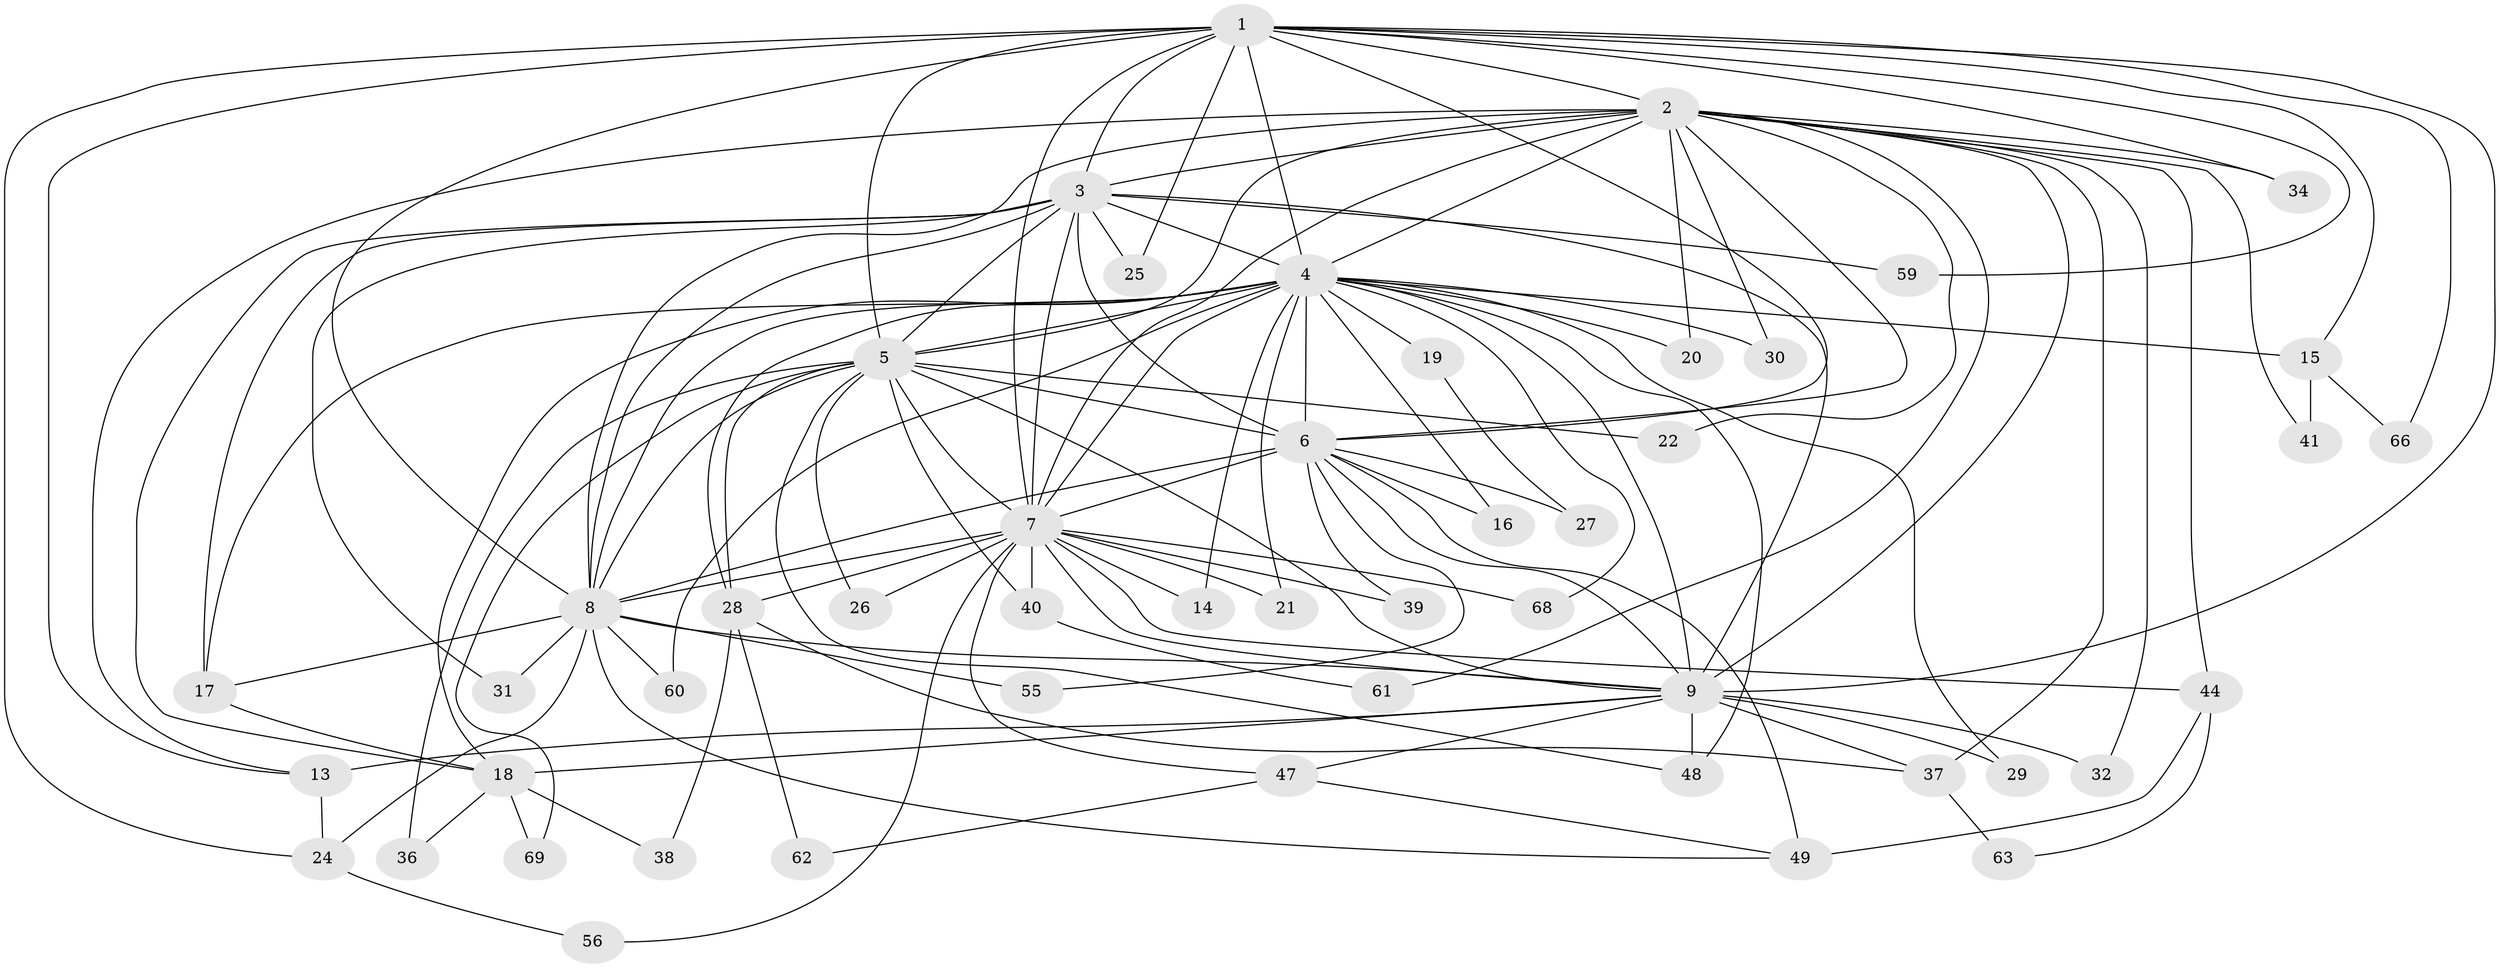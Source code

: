 // original degree distribution, {19: 0.014492753623188406, 21: 0.014492753623188406, 14: 0.057971014492753624, 20: 0.014492753623188406, 17: 0.028985507246376812, 15: 0.014492753623188406, 10: 0.014492753623188406, 4: 0.08695652173913043, 3: 0.14492753623188406, 5: 0.014492753623188406, 7: 0.028985507246376812, 2: 0.5652173913043478}
// Generated by graph-tools (version 1.1) at 2025/41/03/06/25 10:41:33]
// undirected, 49 vertices, 125 edges
graph export_dot {
graph [start="1"]
  node [color=gray90,style=filled];
  1 [super="+46"];
  2 [super="+42"];
  3 [super="+52"];
  4 [super="+11"];
  5 [super="+43"];
  6;
  7 [super="+10"];
  8 [super="+12"];
  9 [super="+50"];
  13 [super="+23"];
  14 [super="+65"];
  15 [super="+54"];
  16 [super="+58"];
  17 [super="+35"];
  18 [super="+67"];
  19;
  20;
  21;
  22;
  24 [super="+33"];
  25;
  26;
  27;
  28 [super="+45"];
  29;
  30;
  31;
  32;
  34;
  36;
  37 [super="+57"];
  38;
  39;
  40;
  41;
  44;
  47 [super="+51"];
  48 [super="+53"];
  49 [super="+64"];
  55;
  56;
  59;
  60;
  61;
  62;
  63;
  66;
  68;
  69;
  1 -- 2 [weight=2];
  1 -- 3;
  1 -- 4 [weight=2];
  1 -- 5;
  1 -- 6;
  1 -- 7 [weight=2];
  1 -- 8;
  1 -- 9 [weight=2];
  1 -- 13;
  1 -- 15;
  1 -- 24;
  1 -- 25;
  1 -- 34;
  1 -- 59;
  1 -- 66;
  2 -- 3;
  2 -- 4;
  2 -- 5 [weight=2];
  2 -- 6;
  2 -- 7 [weight=2];
  2 -- 8;
  2 -- 9;
  2 -- 20;
  2 -- 22;
  2 -- 30;
  2 -- 32;
  2 -- 34;
  2 -- 37;
  2 -- 41;
  2 -- 44;
  2 -- 61;
  2 -- 13;
  3 -- 4;
  3 -- 5;
  3 -- 6;
  3 -- 7 [weight=2];
  3 -- 8;
  3 -- 9;
  3 -- 17;
  3 -- 25;
  3 -- 31;
  3 -- 59;
  3 -- 18;
  4 -- 5;
  4 -- 6;
  4 -- 7 [weight=2];
  4 -- 8 [weight=2];
  4 -- 9;
  4 -- 14 [weight=2];
  4 -- 15;
  4 -- 16 [weight=2];
  4 -- 19 [weight=2];
  4 -- 30;
  4 -- 60;
  4 -- 68;
  4 -- 20;
  4 -- 21;
  4 -- 29;
  4 -- 18;
  4 -- 48;
  4 -- 28;
  4 -- 17;
  5 -- 6;
  5 -- 7 [weight=2];
  5 -- 8;
  5 -- 9;
  5 -- 22;
  5 -- 26;
  5 -- 36;
  5 -- 40;
  5 -- 48;
  5 -- 69;
  5 -- 28;
  6 -- 7 [weight=2];
  6 -- 8;
  6 -- 9;
  6 -- 27;
  6 -- 39;
  6 -- 49;
  6 -- 55;
  6 -- 16;
  7 -- 8 [weight=2];
  7 -- 9 [weight=2];
  7 -- 14;
  7 -- 28 [weight=2];
  7 -- 40;
  7 -- 47;
  7 -- 56;
  7 -- 68;
  7 -- 39;
  7 -- 44;
  7 -- 21;
  7 -- 26;
  8 -- 9;
  8 -- 17;
  8 -- 49;
  8 -- 55;
  8 -- 60;
  8 -- 24;
  8 -- 31;
  9 -- 13;
  9 -- 18;
  9 -- 29;
  9 -- 32;
  9 -- 47;
  9 -- 48;
  9 -- 37;
  13 -- 24;
  15 -- 41 [weight=2];
  15 -- 66;
  17 -- 18;
  18 -- 36;
  18 -- 38;
  18 -- 69;
  19 -- 27;
  24 -- 56;
  28 -- 37;
  28 -- 38;
  28 -- 62;
  37 -- 63;
  40 -- 61;
  44 -- 63;
  44 -- 49;
  47 -- 62;
  47 -- 49;
}
